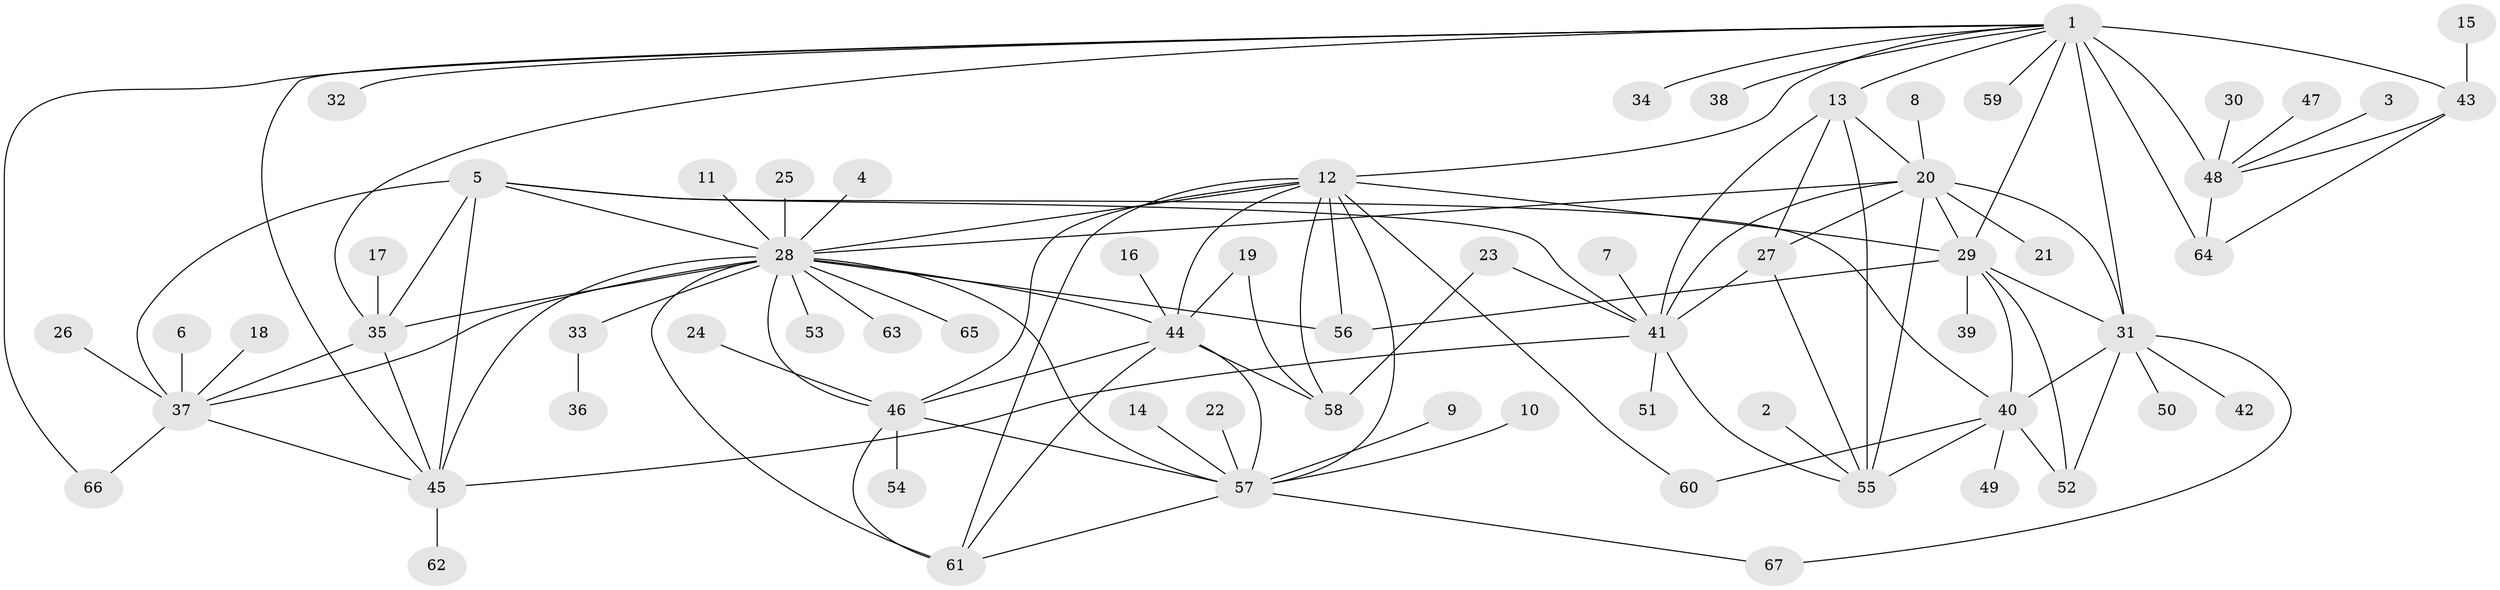 // original degree distribution, {10: 0.03759398496240601, 11: 0.03759398496240601, 5: 0.015037593984962405, 8: 0.045112781954887216, 7: 0.022556390977443608, 9: 0.007518796992481203, 6: 0.03759398496240601, 12: 0.022556390977443608, 3: 0.045112781954887216, 1: 0.5488721804511278, 2: 0.16541353383458646, 4: 0.015037593984962405}
// Generated by graph-tools (version 1.1) at 2025/26/03/09/25 03:26:44]
// undirected, 67 vertices, 113 edges
graph export_dot {
graph [start="1"]
  node [color=gray90,style=filled];
  1;
  2;
  3;
  4;
  5;
  6;
  7;
  8;
  9;
  10;
  11;
  12;
  13;
  14;
  15;
  16;
  17;
  18;
  19;
  20;
  21;
  22;
  23;
  24;
  25;
  26;
  27;
  28;
  29;
  30;
  31;
  32;
  33;
  34;
  35;
  36;
  37;
  38;
  39;
  40;
  41;
  42;
  43;
  44;
  45;
  46;
  47;
  48;
  49;
  50;
  51;
  52;
  53;
  54;
  55;
  56;
  57;
  58;
  59;
  60;
  61;
  62;
  63;
  64;
  65;
  66;
  67;
  1 -- 12 [weight=1.0];
  1 -- 13 [weight=1.0];
  1 -- 29 [weight=1.0];
  1 -- 31 [weight=1.0];
  1 -- 32 [weight=1.0];
  1 -- 34 [weight=1.0];
  1 -- 35 [weight=1.0];
  1 -- 38 [weight=1.0];
  1 -- 43 [weight=3.0];
  1 -- 45 [weight=1.0];
  1 -- 48 [weight=3.0];
  1 -- 59 [weight=1.0];
  1 -- 64 [weight=3.0];
  1 -- 66 [weight=1.0];
  2 -- 55 [weight=1.0];
  3 -- 48 [weight=1.0];
  4 -- 28 [weight=1.0];
  5 -- 28 [weight=2.0];
  5 -- 35 [weight=2.0];
  5 -- 37 [weight=2.0];
  5 -- 40 [weight=1.0];
  5 -- 41 [weight=1.0];
  5 -- 45 [weight=2.0];
  6 -- 37 [weight=1.0];
  7 -- 41 [weight=1.0];
  8 -- 20 [weight=1.0];
  9 -- 57 [weight=1.0];
  10 -- 57 [weight=1.0];
  11 -- 28 [weight=1.0];
  12 -- 28 [weight=1.0];
  12 -- 29 [weight=1.0];
  12 -- 44 [weight=1.0];
  12 -- 46 [weight=1.0];
  12 -- 56 [weight=1.0];
  12 -- 57 [weight=1.0];
  12 -- 58 [weight=1.0];
  12 -- 60 [weight=1.0];
  12 -- 61 [weight=1.0];
  13 -- 20 [weight=2.0];
  13 -- 27 [weight=2.0];
  13 -- 41 [weight=2.0];
  13 -- 55 [weight=2.0];
  14 -- 57 [weight=1.0];
  15 -- 43 [weight=1.0];
  16 -- 44 [weight=1.0];
  17 -- 35 [weight=1.0];
  18 -- 37 [weight=1.0];
  19 -- 44 [weight=1.0];
  19 -- 58 [weight=1.0];
  20 -- 21 [weight=1.0];
  20 -- 27 [weight=1.0];
  20 -- 28 [weight=1.0];
  20 -- 29 [weight=1.0];
  20 -- 31 [weight=1.0];
  20 -- 41 [weight=1.0];
  20 -- 55 [weight=1.0];
  22 -- 57 [weight=1.0];
  23 -- 41 [weight=1.0];
  23 -- 58 [weight=1.0];
  24 -- 46 [weight=1.0];
  25 -- 28 [weight=1.0];
  26 -- 37 [weight=1.0];
  27 -- 41 [weight=1.0];
  27 -- 55 [weight=1.0];
  28 -- 33 [weight=1.0];
  28 -- 35 [weight=1.0];
  28 -- 37 [weight=1.0];
  28 -- 44 [weight=1.0];
  28 -- 45 [weight=1.0];
  28 -- 46 [weight=1.0];
  28 -- 53 [weight=1.0];
  28 -- 56 [weight=1.0];
  28 -- 57 [weight=1.0];
  28 -- 61 [weight=1.0];
  28 -- 63 [weight=1.0];
  28 -- 65 [weight=1.0];
  29 -- 31 [weight=2.0];
  29 -- 39 [weight=1.0];
  29 -- 40 [weight=2.0];
  29 -- 52 [weight=4.0];
  29 -- 56 [weight=1.0];
  30 -- 48 [weight=1.0];
  31 -- 40 [weight=1.0];
  31 -- 42 [weight=1.0];
  31 -- 50 [weight=1.0];
  31 -- 52 [weight=2.0];
  31 -- 67 [weight=1.0];
  33 -- 36 [weight=1.0];
  35 -- 37 [weight=1.0];
  35 -- 45 [weight=1.0];
  37 -- 45 [weight=1.0];
  37 -- 66 [weight=1.0];
  40 -- 49 [weight=1.0];
  40 -- 52 [weight=2.0];
  40 -- 55 [weight=1.0];
  40 -- 60 [weight=1.0];
  41 -- 45 [weight=1.0];
  41 -- 51 [weight=1.0];
  41 -- 55 [weight=1.0];
  43 -- 48 [weight=1.0];
  43 -- 64 [weight=1.0];
  44 -- 46 [weight=1.0];
  44 -- 57 [weight=1.0];
  44 -- 58 [weight=1.0];
  44 -- 61 [weight=1.0];
  45 -- 62 [weight=1.0];
  46 -- 54 [weight=1.0];
  46 -- 57 [weight=1.0];
  46 -- 61 [weight=1.0];
  47 -- 48 [weight=1.0];
  48 -- 64 [weight=1.0];
  57 -- 61 [weight=1.0];
  57 -- 67 [weight=1.0];
}
